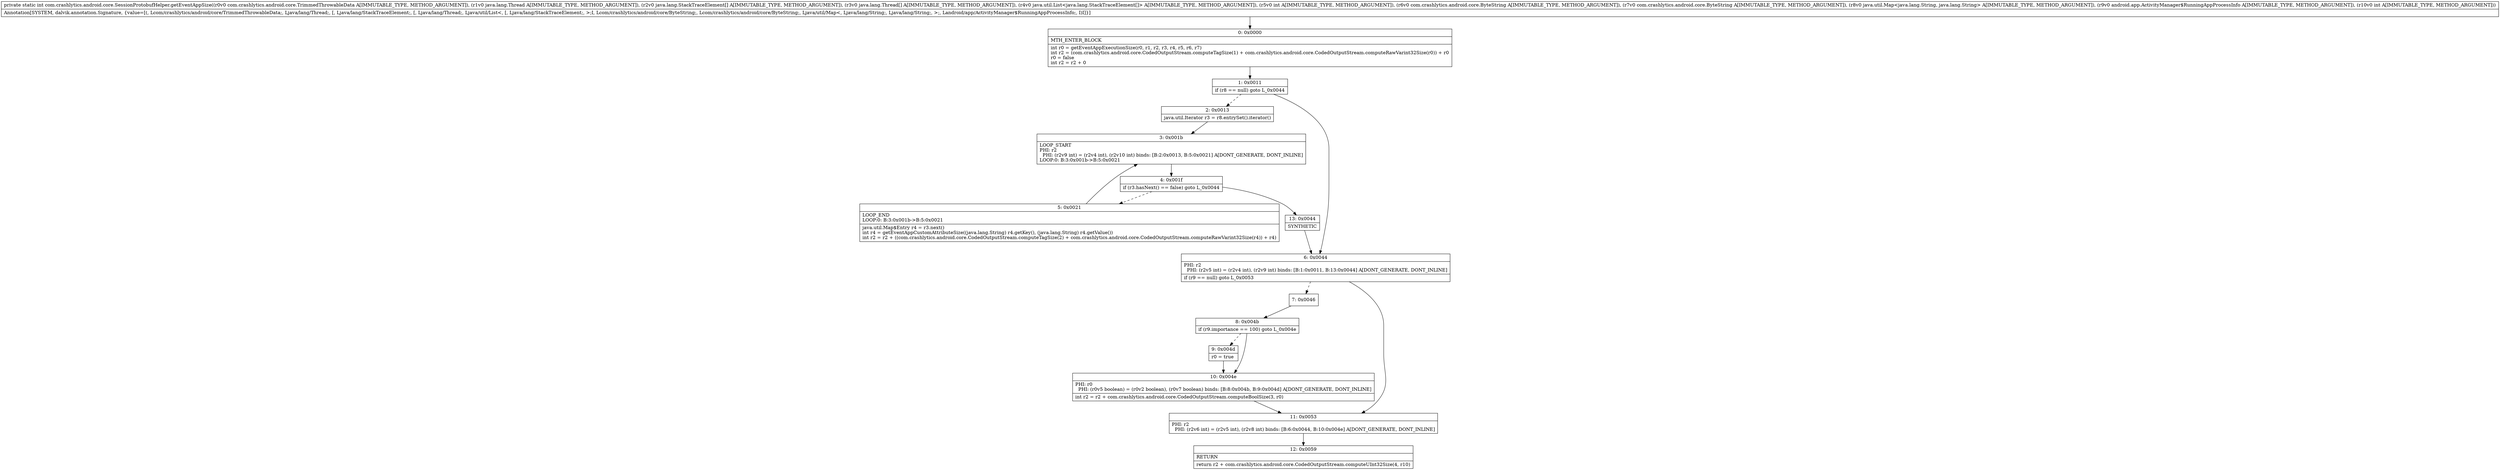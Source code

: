 digraph "CFG forcom.crashlytics.android.core.SessionProtobufHelper.getEventAppSize(Lcom\/crashlytics\/android\/core\/TrimmedThrowableData;Ljava\/lang\/Thread;[Ljava\/lang\/StackTraceElement;[Ljava\/lang\/Thread;Ljava\/util\/List;ILcom\/crashlytics\/android\/core\/ByteString;Lcom\/crashlytics\/android\/core\/ByteString;Ljava\/util\/Map;Landroid\/app\/ActivityManager$RunningAppProcessInfo;I)I" {
Node_0 [shape=record,label="{0\:\ 0x0000|MTH_ENTER_BLOCK\l|int r0 = getEventAppExecutionSize(r0, r1, r2, r3, r4, r5, r6, r7)\lint r2 = (com.crashlytics.android.core.CodedOutputStream.computeTagSize(1) + com.crashlytics.android.core.CodedOutputStream.computeRawVarint32Size(r0)) + r0\lr0 = false\lint r2 = r2 + 0\l}"];
Node_1 [shape=record,label="{1\:\ 0x0011|if (r8 == null) goto L_0x0044\l}"];
Node_2 [shape=record,label="{2\:\ 0x0013|java.util.Iterator r3 = r8.entrySet().iterator()\l}"];
Node_3 [shape=record,label="{3\:\ 0x001b|LOOP_START\lPHI: r2 \l  PHI: (r2v9 int) = (r2v4 int), (r2v10 int) binds: [B:2:0x0013, B:5:0x0021] A[DONT_GENERATE, DONT_INLINE]\lLOOP:0: B:3:0x001b\-\>B:5:0x0021\l}"];
Node_4 [shape=record,label="{4\:\ 0x001f|if (r3.hasNext() == false) goto L_0x0044\l}"];
Node_5 [shape=record,label="{5\:\ 0x0021|LOOP_END\lLOOP:0: B:3:0x001b\-\>B:5:0x0021\l|java.util.Map$Entry r4 = r3.next()\lint r4 = getEventAppCustomAttributeSize((java.lang.String) r4.getKey(), (java.lang.String) r4.getValue())\lint r2 = r2 + ((com.crashlytics.android.core.CodedOutputStream.computeTagSize(2) + com.crashlytics.android.core.CodedOutputStream.computeRawVarint32Size(r4)) + r4)\l}"];
Node_6 [shape=record,label="{6\:\ 0x0044|PHI: r2 \l  PHI: (r2v5 int) = (r2v4 int), (r2v9 int) binds: [B:1:0x0011, B:13:0x0044] A[DONT_GENERATE, DONT_INLINE]\l|if (r9 == null) goto L_0x0053\l}"];
Node_7 [shape=record,label="{7\:\ 0x0046}"];
Node_8 [shape=record,label="{8\:\ 0x004b|if (r9.importance == 100) goto L_0x004e\l}"];
Node_9 [shape=record,label="{9\:\ 0x004d|r0 = true\l}"];
Node_10 [shape=record,label="{10\:\ 0x004e|PHI: r0 \l  PHI: (r0v5 boolean) = (r0v2 boolean), (r0v7 boolean) binds: [B:8:0x004b, B:9:0x004d] A[DONT_GENERATE, DONT_INLINE]\l|int r2 = r2 + com.crashlytics.android.core.CodedOutputStream.computeBoolSize(3, r0)\l}"];
Node_11 [shape=record,label="{11\:\ 0x0053|PHI: r2 \l  PHI: (r2v6 int) = (r2v5 int), (r2v8 int) binds: [B:6:0x0044, B:10:0x004e] A[DONT_GENERATE, DONT_INLINE]\l}"];
Node_12 [shape=record,label="{12\:\ 0x0059|RETURN\l|return r2 + com.crashlytics.android.core.CodedOutputStream.computeUInt32Size(4, r10)\l}"];
Node_13 [shape=record,label="{13\:\ 0x0044|SYNTHETIC\l}"];
MethodNode[shape=record,label="{private static int com.crashlytics.android.core.SessionProtobufHelper.getEventAppSize((r0v0 com.crashlytics.android.core.TrimmedThrowableData A[IMMUTABLE_TYPE, METHOD_ARGUMENT]), (r1v0 java.lang.Thread A[IMMUTABLE_TYPE, METHOD_ARGUMENT]), (r2v0 java.lang.StackTraceElement[] A[IMMUTABLE_TYPE, METHOD_ARGUMENT]), (r3v0 java.lang.Thread[] A[IMMUTABLE_TYPE, METHOD_ARGUMENT]), (r4v0 java.util.List\<java.lang.StackTraceElement[]\> A[IMMUTABLE_TYPE, METHOD_ARGUMENT]), (r5v0 int A[IMMUTABLE_TYPE, METHOD_ARGUMENT]), (r6v0 com.crashlytics.android.core.ByteString A[IMMUTABLE_TYPE, METHOD_ARGUMENT]), (r7v0 com.crashlytics.android.core.ByteString A[IMMUTABLE_TYPE, METHOD_ARGUMENT]), (r8v0 java.util.Map\<java.lang.String, java.lang.String\> A[IMMUTABLE_TYPE, METHOD_ARGUMENT]), (r9v0 android.app.ActivityManager$RunningAppProcessInfo A[IMMUTABLE_TYPE, METHOD_ARGUMENT]), (r10v0 int A[IMMUTABLE_TYPE, METHOD_ARGUMENT]))  | Annotation[SYSTEM, dalvik.annotation.Signature, \{value=[(, Lcom\/crashlytics\/android\/core\/TrimmedThrowableData;, Ljava\/lang\/Thread;, [, Ljava\/lang\/StackTraceElement;, [, Ljava\/lang\/Thread;, Ljava\/util\/List\<, [, Ljava\/lang\/StackTraceElement;, \>;I, Lcom\/crashlytics\/android\/core\/ByteString;, Lcom\/crashlytics\/android\/core\/ByteString;, Ljava\/util\/Map\<, Ljava\/lang\/String;, Ljava\/lang\/String;, \>;, Landroid\/app\/ActivityManager$RunningAppProcessInfo;, I)I]\}]\l}"];
MethodNode -> Node_0;
Node_0 -> Node_1;
Node_1 -> Node_2[style=dashed];
Node_1 -> Node_6;
Node_2 -> Node_3;
Node_3 -> Node_4;
Node_4 -> Node_5[style=dashed];
Node_4 -> Node_13;
Node_5 -> Node_3;
Node_6 -> Node_7[style=dashed];
Node_6 -> Node_11;
Node_7 -> Node_8;
Node_8 -> Node_9[style=dashed];
Node_8 -> Node_10;
Node_9 -> Node_10;
Node_10 -> Node_11;
Node_11 -> Node_12;
Node_13 -> Node_6;
}

